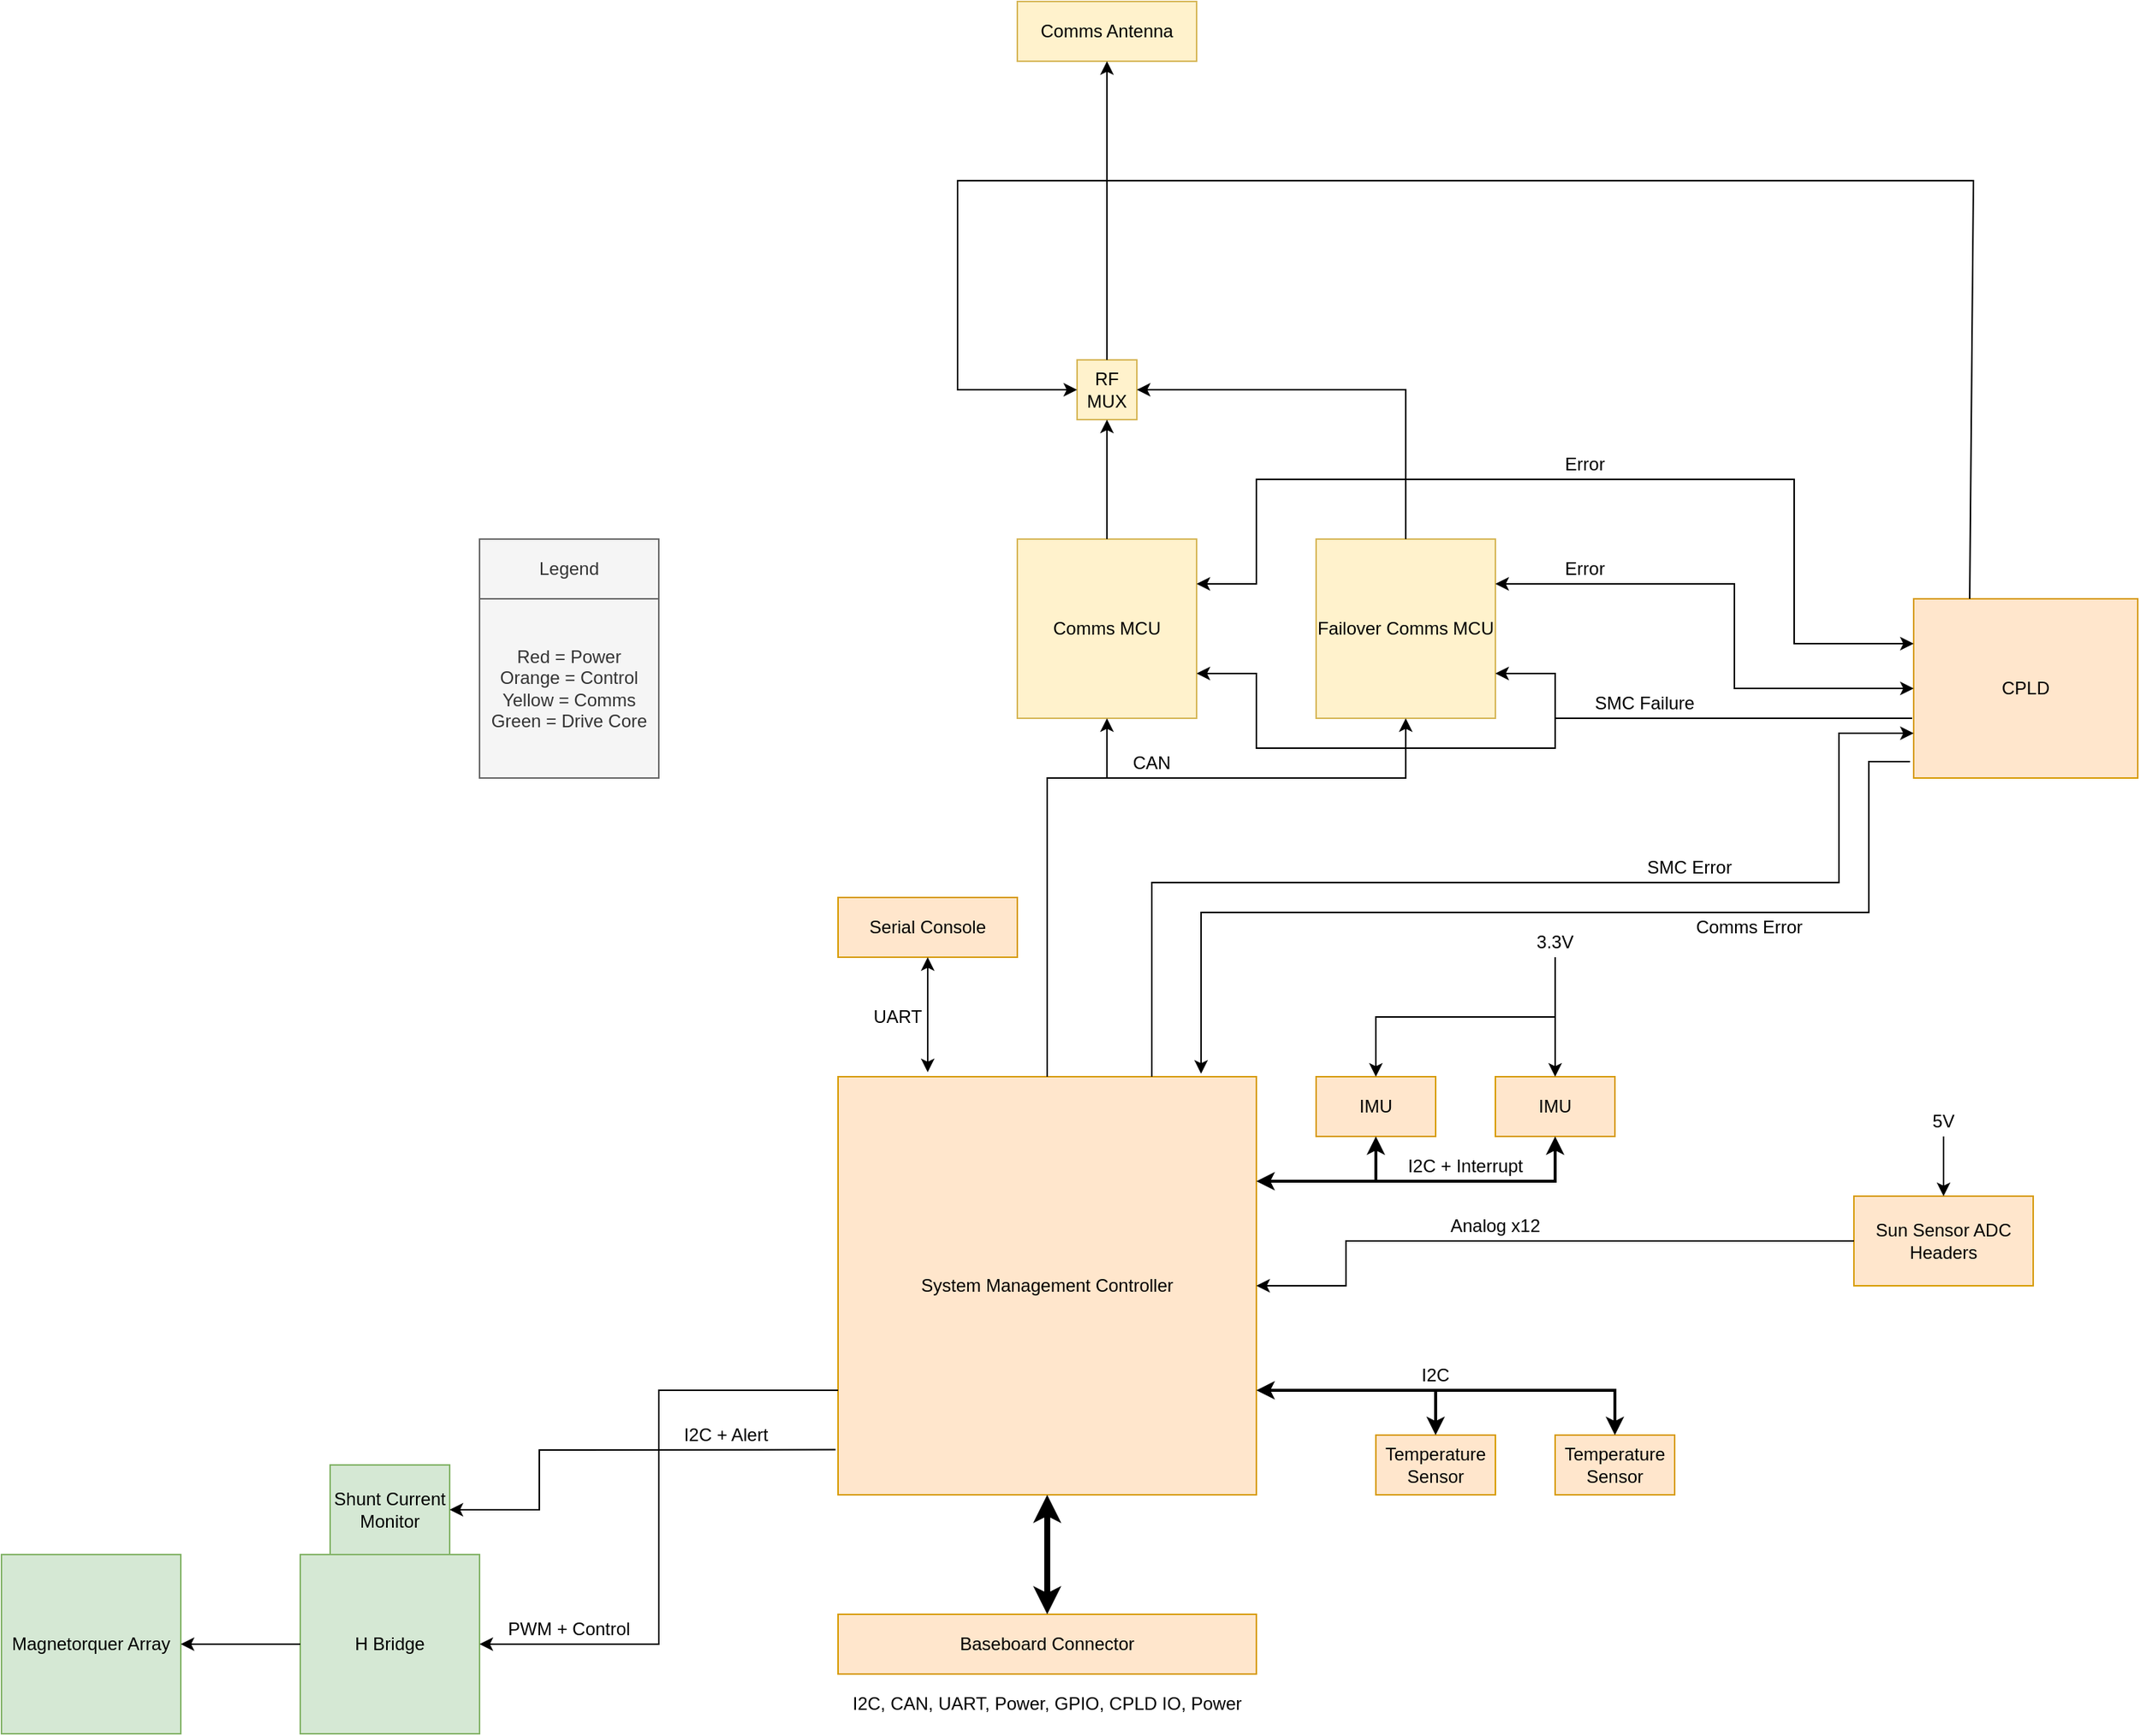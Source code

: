 <mxfile version="13.5.7" type="device"><diagram id="iG2aKO-w3n2W33NzEveG" name="Page-1"><mxGraphModel dx="2272" dy="1922" grid="1" gridSize="10" guides="1" tooltips="1" connect="1" arrows="1" fold="1" page="1" pageScale="1" pageWidth="850" pageHeight="1100" math="0" shadow="0"><root><mxCell id="0"/><mxCell id="1" parent="0"/><mxCell id="vaV3dqy6vKF8Iqe4W89J-3" value="Comms Antenna" style="rounded=0;whiteSpace=wrap;html=1;fillColor=#fff2cc;strokeColor=#d6b656;" parent="1" vertex="1"><mxGeometry x="400" y="-480" width="120" height="40" as="geometry"/></mxCell><mxCell id="vaV3dqy6vKF8Iqe4W89J-4" value="Legend" style="rounded=0;whiteSpace=wrap;html=1;fillColor=#f5f5f5;strokeColor=#666666;fontColor=#333333;" parent="1" vertex="1"><mxGeometry x="40" y="-120" width="120" height="40" as="geometry"/></mxCell><mxCell id="vaV3dqy6vKF8Iqe4W89J-5" value="Red = Power&lt;br&gt;Orange = Control&lt;br&gt;Yellow = Comms&lt;br&gt;Green = Drive Core" style="rounded=0;whiteSpace=wrap;html=1;fillColor=#f5f5f5;strokeColor=#666666;fontColor=#333333;" parent="1" vertex="1"><mxGeometry x="40" y="-80" width="120" height="120" as="geometry"/></mxCell><mxCell id="vaV3dqy6vKF8Iqe4W89J-6" value="Serial Console" style="rounded=0;whiteSpace=wrap;html=1;fillColor=#ffe6cc;strokeColor=#d79b00;" parent="1" vertex="1"><mxGeometry x="280" y="120" width="120" height="40" as="geometry"/></mxCell><mxCell id="vaV3dqy6vKF8Iqe4W89J-9" value="System Management Controller" style="rounded=0;whiteSpace=wrap;html=1;fillColor=#ffe6cc;strokeColor=#d79b00;" parent="1" vertex="1"><mxGeometry x="280" y="240" width="280" height="280" as="geometry"/></mxCell><mxCell id="vaV3dqy6vKF8Iqe4W89J-14" value="" style="endArrow=classic;startArrow=classic;html=1;entryX=0.5;entryY=1;entryDx=0;entryDy=0;" parent="1" target="vaV3dqy6vKF8Iqe4W89J-6" edge="1"><mxGeometry width="50" height="50" relative="1" as="geometry"><mxPoint x="340" y="237" as="sourcePoint"/><mxPoint x="340" y="200" as="targetPoint"/></mxGeometry></mxCell><mxCell id="vaV3dqy6vKF8Iqe4W89J-18" value="Comms MCU" style="rounded=0;whiteSpace=wrap;html=1;fillColor=#fff2cc;strokeColor=#d6b656;" parent="1" vertex="1"><mxGeometry x="400" y="-120" width="120" height="120" as="geometry"/></mxCell><mxCell id="vaV3dqy6vKF8Iqe4W89J-19" value="Failover Comms MCU" style="rounded=0;whiteSpace=wrap;html=1;fillColor=#fff2cc;strokeColor=#d6b656;" parent="1" vertex="1"><mxGeometry x="600" y="-120" width="120" height="120" as="geometry"/></mxCell><mxCell id="vaV3dqy6vKF8Iqe4W89J-23" value="" style="endArrow=classic;html=1;entryX=0.5;entryY=1;entryDx=0;entryDy=0;exitX=0.5;exitY=0;exitDx=0;exitDy=0;rounded=0;" parent="1" source="vaV3dqy6vKF8Iqe4W89J-9" target="vaV3dqy6vKF8Iqe4W89J-18" edge="1"><mxGeometry width="50" height="50" relative="1" as="geometry"><mxPoint x="540" y="130" as="sourcePoint"/><mxPoint x="590" y="80" as="targetPoint"/><Array as="points"><mxPoint x="420" y="40"/><mxPoint x="460" y="40"/></Array></mxGeometry></mxCell><mxCell id="vaV3dqy6vKF8Iqe4W89J-24" value="" style="endArrow=classic;html=1;entryX=0.5;entryY=1;entryDx=0;entryDy=0;rounded=0;" parent="1" target="vaV3dqy6vKF8Iqe4W89J-19" edge="1"><mxGeometry width="50" height="50" relative="1" as="geometry"><mxPoint x="460" y="40" as="sourcePoint"/><mxPoint x="590" y="80" as="targetPoint"/><Array as="points"><mxPoint x="660" y="40"/></Array></mxGeometry></mxCell><mxCell id="vaV3dqy6vKF8Iqe4W89J-25" value="CAN" style="text;html=1;strokeColor=none;fillColor=none;align=center;verticalAlign=middle;whiteSpace=wrap;rounded=0;" parent="1" vertex="1"><mxGeometry x="470" y="20" width="40" height="20" as="geometry"/></mxCell><mxCell id="vaV3dqy6vKF8Iqe4W89J-27" value="RF MUX" style="rounded=0;whiteSpace=wrap;html=1;fillColor=#fff2cc;strokeColor=#d6b656;" parent="1" vertex="1"><mxGeometry x="440" y="-240" width="40" height="40" as="geometry"/></mxCell><mxCell id="vaV3dqy6vKF8Iqe4W89J-28" value="" style="endArrow=classic;html=1;entryX=0.5;entryY=1;entryDx=0;entryDy=0;exitX=0.5;exitY=0;exitDx=0;exitDy=0;" parent="1" source="vaV3dqy6vKF8Iqe4W89J-18" target="vaV3dqy6vKF8Iqe4W89J-27" edge="1"><mxGeometry width="50" height="50" relative="1" as="geometry"><mxPoint x="530" y="-80" as="sourcePoint"/><mxPoint x="470" y="-190" as="targetPoint"/></mxGeometry></mxCell><mxCell id="vaV3dqy6vKF8Iqe4W89J-29" value="" style="endArrow=classic;html=1;entryX=1;entryY=0.5;entryDx=0;entryDy=0;exitX=0.5;exitY=0;exitDx=0;exitDy=0;rounded=0;" parent="1" source="vaV3dqy6vKF8Iqe4W89J-19" target="vaV3dqy6vKF8Iqe4W89J-27" edge="1"><mxGeometry width="50" height="50" relative="1" as="geometry"><mxPoint x="530" y="-80" as="sourcePoint"/><mxPoint x="580" y="-130" as="targetPoint"/><Array as="points"><mxPoint x="660" y="-220"/></Array></mxGeometry></mxCell><mxCell id="vaV3dqy6vKF8Iqe4W89J-30" value="" style="endArrow=classic;html=1;entryX=0.5;entryY=1;entryDx=0;entryDy=0;exitX=0.5;exitY=0;exitDx=0;exitDy=0;" parent="1" source="vaV3dqy6vKF8Iqe4W89J-27" target="vaV3dqy6vKF8Iqe4W89J-3" edge="1"><mxGeometry width="50" height="50" relative="1" as="geometry"><mxPoint x="530" y="-80" as="sourcePoint"/><mxPoint x="580" y="-130" as="targetPoint"/></mxGeometry></mxCell><mxCell id="vaV3dqy6vKF8Iqe4W89J-39" value="H Bridge" style="rounded=0;whiteSpace=wrap;html=1;fillColor=#d5e8d4;strokeColor=#82b366;" parent="1" vertex="1"><mxGeometry x="-80" y="560" width="120" height="120" as="geometry"/></mxCell><mxCell id="vaV3dqy6vKF8Iqe4W89J-41" value="" style="endArrow=classic;html=1;entryX=1;entryY=0.5;entryDx=0;entryDy=0;exitX=0;exitY=0.75;exitDx=0;exitDy=0;rounded=0;" parent="1" source="vaV3dqy6vKF8Iqe4W89J-9" target="vaV3dqy6vKF8Iqe4W89J-39" edge="1"><mxGeometry width="50" height="50" relative="1" as="geometry"><mxPoint x="250" y="630" as="sourcePoint"/><mxPoint x="90" y="610" as="targetPoint"/><Array as="points"><mxPoint x="160" y="450"/><mxPoint x="160" y="620"/></Array></mxGeometry></mxCell><mxCell id="vaV3dqy6vKF8Iqe4W89J-42" value="Magnetorquer Array" style="rounded=0;whiteSpace=wrap;html=1;fillColor=#d5e8d4;strokeColor=#82b366;" parent="1" vertex="1"><mxGeometry x="-280" y="560" width="120" height="120" as="geometry"/></mxCell><mxCell id="vaV3dqy6vKF8Iqe4W89J-43" value="" style="endArrow=classic;html=1;entryX=1;entryY=0.5;entryDx=0;entryDy=0;exitX=0;exitY=0.5;exitDx=0;exitDy=0;" parent="1" source="vaV3dqy6vKF8Iqe4W89J-39" target="vaV3dqy6vKF8Iqe4W89J-42" edge="1"><mxGeometry width="50" height="50" relative="1" as="geometry"><mxPoint x="60" y="690" as="sourcePoint"/><mxPoint x="110" y="640" as="targetPoint"/></mxGeometry></mxCell><mxCell id="vaV3dqy6vKF8Iqe4W89J-44" value="PWM + Control" style="text;html=1;strokeColor=none;fillColor=none;align=center;verticalAlign=middle;whiteSpace=wrap;rounded=0;" parent="1" vertex="1"><mxGeometry x="50" y="600" width="100" height="20" as="geometry"/></mxCell><mxCell id="vaV3dqy6vKF8Iqe4W89J-46" value="Shunt Current Monitor" style="rounded=0;whiteSpace=wrap;html=1;fillColor=#d5e8d4;strokeColor=#82b366;" parent="1" vertex="1"><mxGeometry x="-60" y="500" width="80" height="60" as="geometry"/></mxCell><mxCell id="vaV3dqy6vKF8Iqe4W89J-49" value="" style="endArrow=classic;html=1;entryX=1;entryY=0.5;entryDx=0;entryDy=0;exitX=-0.006;exitY=0.892;exitDx=0;exitDy=0;exitPerimeter=0;rounded=0;" parent="1" source="vaV3dqy6vKF8Iqe4W89J-9" target="vaV3dqy6vKF8Iqe4W89J-46" edge="1"><mxGeometry width="50" height="50" relative="1" as="geometry"><mxPoint x="140" y="570" as="sourcePoint"/><mxPoint x="190" y="520" as="targetPoint"/><Array as="points"><mxPoint x="80" y="490"/><mxPoint x="80" y="530"/></Array></mxGeometry></mxCell><mxCell id="vaV3dqy6vKF8Iqe4W89J-50" value="I2C + Alert" style="text;html=1;strokeColor=none;fillColor=none;align=center;verticalAlign=middle;whiteSpace=wrap;rounded=0;" parent="1" vertex="1"><mxGeometry x="170" y="470" width="70" height="20" as="geometry"/></mxCell><mxCell id="vaV3dqy6vKF8Iqe4W89J-51" value="IMU" style="rounded=0;whiteSpace=wrap;html=1;fillColor=#ffe6cc;strokeColor=#d79b00;" parent="1" vertex="1"><mxGeometry x="600" y="240" width="80" height="40" as="geometry"/></mxCell><mxCell id="vaV3dqy6vKF8Iqe4W89J-53" value="IMU" style="rounded=0;whiteSpace=wrap;html=1;fillColor=#ffe6cc;strokeColor=#d79b00;" parent="1" vertex="1"><mxGeometry x="720" y="240" width="80" height="40" as="geometry"/></mxCell><mxCell id="vaV3dqy6vKF8Iqe4W89J-56" value="" style="endArrow=classic;startArrow=classic;html=1;entryX=0.5;entryY=1;entryDx=0;entryDy=0;exitX=1;exitY=0.25;exitDx=0;exitDy=0;rounded=0;strokeWidth=2;" parent="1" source="vaV3dqy6vKF8Iqe4W89J-9" target="vaV3dqy6vKF8Iqe4W89J-53" edge="1"><mxGeometry width="50" height="50" relative="1" as="geometry"><mxPoint x="790" y="410" as="sourcePoint"/><mxPoint x="880" y="280" as="targetPoint"/><Array as="points"><mxPoint x="760" y="310"/></Array></mxGeometry></mxCell><mxCell id="vaV3dqy6vKF8Iqe4W89J-58" value="" style="endArrow=classic;html=1;entryX=0.5;entryY=1;entryDx=0;entryDy=0;strokeWidth=2;" parent="1" target="vaV3dqy6vKF8Iqe4W89J-51" edge="1"><mxGeometry width="50" height="50" relative="1" as="geometry"><mxPoint x="640" y="310" as="sourcePoint"/><mxPoint x="830" y="350" as="targetPoint"/></mxGeometry></mxCell><mxCell id="vaV3dqy6vKF8Iqe4W89J-62" value="" style="endArrow=classic;html=1;entryX=0.5;entryY=0;entryDx=0;entryDy=0;" parent="1" target="vaV3dqy6vKF8Iqe4W89J-53" edge="1"><mxGeometry width="50" height="50" relative="1" as="geometry"><mxPoint x="760" y="160" as="sourcePoint"/><mxPoint x="830" y="300" as="targetPoint"/></mxGeometry></mxCell><mxCell id="vaV3dqy6vKF8Iqe4W89J-63" value="" style="endArrow=classic;html=1;entryX=0.5;entryY=0;entryDx=0;entryDy=0;rounded=0;" parent="1" target="vaV3dqy6vKF8Iqe4W89J-51" edge="1"><mxGeometry width="50" height="50" relative="1" as="geometry"><mxPoint x="760" y="200" as="sourcePoint"/><mxPoint x="830" y="300" as="targetPoint"/><Array as="points"><mxPoint x="640" y="200"/></Array></mxGeometry></mxCell><mxCell id="vaV3dqy6vKF8Iqe4W89J-65" value="3.3V" style="text;html=1;strokeColor=none;fillColor=none;align=center;verticalAlign=middle;whiteSpace=wrap;rounded=0;" parent="1" vertex="1"><mxGeometry x="740" y="140" width="40" height="20" as="geometry"/></mxCell><mxCell id="vaV3dqy6vKF8Iqe4W89J-69" value="Sun Sensor ADC Headers" style="rounded=0;whiteSpace=wrap;html=1;fillColor=#ffe6cc;strokeColor=#d79b00;" parent="1" vertex="1"><mxGeometry x="960" y="320" width="120" height="60" as="geometry"/></mxCell><mxCell id="vaV3dqy6vKF8Iqe4W89J-71" value="" style="endArrow=classic;html=1;entryX=1;entryY=0.5;entryDx=0;entryDy=0;exitX=0;exitY=0.5;exitDx=0;exitDy=0;rounded=0;" parent="1" source="vaV3dqy6vKF8Iqe4W89J-69" target="vaV3dqy6vKF8Iqe4W89J-9" edge="1"><mxGeometry width="50" height="50" relative="1" as="geometry"><mxPoint x="790" y="410" as="sourcePoint"/><mxPoint x="840" y="360" as="targetPoint"/><Array as="points"><mxPoint x="620" y="350"/><mxPoint x="620" y="380"/></Array></mxGeometry></mxCell><mxCell id="vaV3dqy6vKF8Iqe4W89J-72" value="" style="endArrow=classic;html=1;entryX=0.5;entryY=0;entryDx=0;entryDy=0;" parent="1" target="vaV3dqy6vKF8Iqe4W89J-69" edge="1"><mxGeometry width="50" height="50" relative="1" as="geometry"><mxPoint x="1020" y="280" as="sourcePoint"/><mxPoint x="1000" y="280" as="targetPoint"/></mxGeometry></mxCell><mxCell id="vaV3dqy6vKF8Iqe4W89J-73" value="5V" style="text;html=1;strokeColor=none;fillColor=none;align=center;verticalAlign=middle;whiteSpace=wrap;rounded=0;" parent="1" vertex="1"><mxGeometry x="1000" y="260" width="40" height="20" as="geometry"/></mxCell><mxCell id="vaV3dqy6vKF8Iqe4W89J-74" value="Baseboard Connector" style="rounded=0;whiteSpace=wrap;html=1;fillColor=#ffe6cc;strokeColor=#d79b00;" parent="1" vertex="1"><mxGeometry x="280" y="600" width="280" height="40" as="geometry"/></mxCell><mxCell id="vaV3dqy6vKF8Iqe4W89J-76" value="" style="endArrow=classic;startArrow=classic;html=1;entryX=0.5;entryY=1;entryDx=0;entryDy=0;exitX=0.5;exitY=0;exitDx=0;exitDy=0;strokeWidth=4;" parent="1" source="vaV3dqy6vKF8Iqe4W89J-74" target="vaV3dqy6vKF8Iqe4W89J-9" edge="1"><mxGeometry width="50" height="50" relative="1" as="geometry"><mxPoint x="460" y="720" as="sourcePoint"/><mxPoint x="510" y="670" as="targetPoint"/></mxGeometry></mxCell><mxCell id="vaV3dqy6vKF8Iqe4W89J-77" value="I2C, CAN, UART, Power, GPIO, CPLD IO, Power" style="text;html=1;strokeColor=none;fillColor=none;align=center;verticalAlign=middle;whiteSpace=wrap;rounded=0;" parent="1" vertex="1"><mxGeometry x="240" y="650" width="360" height="20" as="geometry"/></mxCell><mxCell id="1wdkP6ysCp4mUMhD3jtH-1" value="Temperature Sensor" style="rounded=0;whiteSpace=wrap;html=1;fillColor=#ffe6cc;strokeColor=#d79b00;" vertex="1" parent="1"><mxGeometry x="640" y="480" width="80" height="40" as="geometry"/></mxCell><mxCell id="1wdkP6ysCp4mUMhD3jtH-2" value="I2C + Interrupt" style="text;html=1;strokeColor=none;fillColor=none;align=center;verticalAlign=middle;whiteSpace=wrap;rounded=0;" vertex="1" parent="1"><mxGeometry x="650" y="290" width="100" height="20" as="geometry"/></mxCell><mxCell id="1wdkP6ysCp4mUMhD3jtH-3" value="Analog x12" style="text;html=1;strokeColor=none;fillColor=none;align=center;verticalAlign=middle;whiteSpace=wrap;rounded=0;" vertex="1" parent="1"><mxGeometry x="680" y="330" width="80" height="20" as="geometry"/></mxCell><mxCell id="1wdkP6ysCp4mUMhD3jtH-4" value="Temperature Sensor" style="rounded=0;whiteSpace=wrap;html=1;fillColor=#ffe6cc;strokeColor=#d79b00;" vertex="1" parent="1"><mxGeometry x="760" y="480" width="80" height="40" as="geometry"/></mxCell><mxCell id="1wdkP6ysCp4mUMhD3jtH-6" value="" style="endArrow=classic;startArrow=classic;html=1;exitX=1;exitY=0.75;exitDx=0;exitDy=0;entryX=0.5;entryY=0;entryDx=0;entryDy=0;rounded=0;strokeWidth=2;" edge="1" parent="1" source="vaV3dqy6vKF8Iqe4W89J-9" target="1wdkP6ysCp4mUMhD3jtH-4"><mxGeometry width="50" height="50" relative="1" as="geometry"><mxPoint x="690" y="470" as="sourcePoint"/><mxPoint x="740" y="420" as="targetPoint"/><Array as="points"><mxPoint x="800" y="450"/></Array></mxGeometry></mxCell><mxCell id="1wdkP6ysCp4mUMhD3jtH-7" value="" style="endArrow=classic;html=1;entryX=0.5;entryY=0;entryDx=0;entryDy=0;strokeWidth=2;" edge="1" parent="1" target="1wdkP6ysCp4mUMhD3jtH-1"><mxGeometry width="50" height="50" relative="1" as="geometry"><mxPoint x="680" y="450" as="sourcePoint"/><mxPoint x="740" y="420" as="targetPoint"/></mxGeometry></mxCell><mxCell id="1wdkP6ysCp4mUMhD3jtH-8" value="I2C" style="text;html=1;strokeColor=none;fillColor=none;align=center;verticalAlign=middle;whiteSpace=wrap;rounded=0;" vertex="1" parent="1"><mxGeometry x="660" y="430" width="40" height="20" as="geometry"/></mxCell><mxCell id="1wdkP6ysCp4mUMhD3jtH-10" value="UART" style="text;html=1;strokeColor=none;fillColor=none;align=center;verticalAlign=middle;whiteSpace=wrap;rounded=0;" vertex="1" parent="1"><mxGeometry x="300" y="190" width="40" height="20" as="geometry"/></mxCell><mxCell id="1wdkP6ysCp4mUMhD3jtH-11" value="CPLD" style="rounded=0;whiteSpace=wrap;html=1;fillColor=#ffe6cc;strokeColor=#d79b00;" vertex="1" parent="1"><mxGeometry x="1000" y="-80" width="150" height="120" as="geometry"/></mxCell><mxCell id="1wdkP6ysCp4mUMhD3jtH-12" value="" style="endArrow=classic;html=1;strokeWidth=1;entryX=0;entryY=0.75;entryDx=0;entryDy=0;exitX=0.75;exitY=0;exitDx=0;exitDy=0;rounded=0;" edge="1" parent="1" source="vaV3dqy6vKF8Iqe4W89J-9" target="1wdkP6ysCp4mUMhD3jtH-11"><mxGeometry width="50" height="50" relative="1" as="geometry"><mxPoint x="840" y="220" as="sourcePoint"/><mxPoint x="890" y="170" as="targetPoint"/><Array as="points"><mxPoint x="490" y="110"/><mxPoint x="950" y="110"/><mxPoint x="950" y="10"/></Array></mxGeometry></mxCell><mxCell id="1wdkP6ysCp4mUMhD3jtH-13" value="SMC Error" style="text;html=1;strokeColor=none;fillColor=none;align=center;verticalAlign=middle;whiteSpace=wrap;rounded=0;" vertex="1" parent="1"><mxGeometry x="810" y="90" width="80" height="20" as="geometry"/></mxCell><mxCell id="1wdkP6ysCp4mUMhD3jtH-14" value="" style="endArrow=classic;html=1;strokeWidth=1;exitX=-0.016;exitY=0.908;exitDx=0;exitDy=0;exitPerimeter=0;rounded=0;" edge="1" parent="1" source="1wdkP6ysCp4mUMhD3jtH-11"><mxGeometry width="50" height="50" relative="1" as="geometry"><mxPoint x="790" y="210" as="sourcePoint"/><mxPoint x="523" y="238" as="targetPoint"/><Array as="points"><mxPoint x="970" y="29"/><mxPoint x="970" y="130"/><mxPoint x="523" y="130"/></Array></mxGeometry></mxCell><mxCell id="1wdkP6ysCp4mUMhD3jtH-15" value="Comms Error" style="text;html=1;strokeColor=none;fillColor=none;align=center;verticalAlign=middle;whiteSpace=wrap;rounded=0;" vertex="1" parent="1"><mxGeometry x="840" y="130" width="100" height="20" as="geometry"/></mxCell><mxCell id="1wdkP6ysCp4mUMhD3jtH-17" value="" style="endArrow=classic;html=1;strokeWidth=1;entryX=0;entryY=0.5;entryDx=0;entryDy=0;exitX=0.25;exitY=0;exitDx=0;exitDy=0;rounded=0;" edge="1" parent="1" source="1wdkP6ysCp4mUMhD3jtH-11" target="vaV3dqy6vKF8Iqe4W89J-27"><mxGeometry width="50" height="50" relative="1" as="geometry"><mxPoint x="610" y="20" as="sourcePoint"/><mxPoint x="660" y="-30" as="targetPoint"/><Array as="points"><mxPoint x="1040" y="-360"/><mxPoint x="360" y="-360"/><mxPoint x="360" y="-220"/></Array></mxGeometry></mxCell><mxCell id="1wdkP6ysCp4mUMhD3jtH-19" value="" style="endArrow=classic;html=1;strokeWidth=1;entryX=0;entryY=0.5;entryDx=0;entryDy=0;exitX=1;exitY=0.25;exitDx=0;exitDy=0;rounded=0;startArrow=classic;startFill=1;" edge="1" parent="1" source="vaV3dqy6vKF8Iqe4W89J-19" target="1wdkP6ysCp4mUMhD3jtH-11"><mxGeometry width="50" height="50" relative="1" as="geometry"><mxPoint x="790" y="40" as="sourcePoint"/><mxPoint x="840" y="-10" as="targetPoint"/><Array as="points"><mxPoint x="880" y="-90"/><mxPoint x="880" y="-20"/></Array></mxGeometry></mxCell><mxCell id="1wdkP6ysCp4mUMhD3jtH-20" value="" style="endArrow=classic;html=1;strokeWidth=1;entryX=0;entryY=0.25;entryDx=0;entryDy=0;exitX=1;exitY=0.25;exitDx=0;exitDy=0;rounded=0;startArrow=classic;startFill=1;" edge="1" parent="1" source="vaV3dqy6vKF8Iqe4W89J-18" target="1wdkP6ysCp4mUMhD3jtH-11"><mxGeometry width="50" height="50" relative="1" as="geometry"><mxPoint x="790" y="40" as="sourcePoint"/><mxPoint x="840" y="-10" as="targetPoint"/><Array as="points"><mxPoint x="560" y="-90"/><mxPoint x="560" y="-160"/><mxPoint x="920" y="-160"/><mxPoint x="920" y="-50"/></Array></mxGeometry></mxCell><mxCell id="1wdkP6ysCp4mUMhD3jtH-21" value="Error" style="text;html=1;strokeColor=none;fillColor=none;align=center;verticalAlign=middle;whiteSpace=wrap;rounded=0;" vertex="1" parent="1"><mxGeometry x="760" y="-180" width="40" height="20" as="geometry"/></mxCell><mxCell id="1wdkP6ysCp4mUMhD3jtH-22" value="Error" style="text;html=1;strokeColor=none;fillColor=none;align=center;verticalAlign=middle;whiteSpace=wrap;rounded=0;" vertex="1" parent="1"><mxGeometry x="760" y="-110" width="40" height="20" as="geometry"/></mxCell><mxCell id="1wdkP6ysCp4mUMhD3jtH-23" value="" style="endArrow=classic;html=1;strokeWidth=1;entryX=1;entryY=0.75;entryDx=0;entryDy=0;rounded=0;" edge="1" parent="1" target="vaV3dqy6vKF8Iqe4W89J-19"><mxGeometry width="50" height="50" relative="1" as="geometry"><mxPoint x="999" as="sourcePoint"/><mxPoint x="730" y="20" as="targetPoint"/><Array as="points"><mxPoint x="850"/><mxPoint x="760"/><mxPoint x="760" y="-30"/></Array></mxGeometry></mxCell><mxCell id="1wdkP6ysCp4mUMhD3jtH-24" value="" style="endArrow=classic;html=1;strokeWidth=1;entryX=1;entryY=0.75;entryDx=0;entryDy=0;rounded=0;" edge="1" parent="1" target="vaV3dqy6vKF8Iqe4W89J-18"><mxGeometry width="50" height="50" relative="1" as="geometry"><mxPoint x="760" as="sourcePoint"/><mxPoint x="870" y="80" as="targetPoint"/><Array as="points"><mxPoint x="760" y="20"/><mxPoint x="560" y="20"/><mxPoint x="560" y="-30"/></Array></mxGeometry></mxCell><mxCell id="1wdkP6ysCp4mUMhD3jtH-25" value="SMC Failure" style="text;html=1;strokeColor=none;fillColor=none;align=center;verticalAlign=middle;whiteSpace=wrap;rounded=0;" vertex="1" parent="1"><mxGeometry x="780" y="-20" width="80" height="20" as="geometry"/></mxCell></root></mxGraphModel></diagram></mxfile>